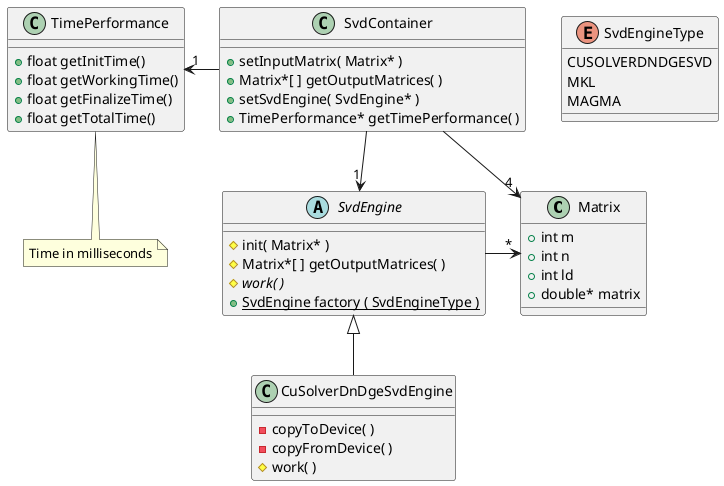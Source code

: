 @startuml diagrammaSVD

class Matrix{
    + int m
    + int n
    + int ld
    + double* matrix
}

abstract class SvdEngine{
    # init( Matrix* )
    # Matrix*[ ] getOutputMatrices( )
    {abstract} # work( )
    {static} + SvdEngine factory ( SvdEngineType )
}

enum SvdEngineType{
        CUSOLVERDNDGESVD
        MKL
        MAGMA
}

class CuSolverDnDgeSvdEngine{
    - copyToDevice( )
    - copyFromDevice( )
    # work( )
}

class TimePerformance{
    + float getInitTime()
    + float getWorkingTime()
    + float getFinalizeTime()
    + float getTotalTime()
}

note bottom: Time in milliseconds

class SvdContainer{
    + setInputMatrix( Matrix* )
    + Matrix*[ ] getOutputMatrices( )
    + setSvdEngine( SvdEngine* )
    + TimePerformance* getTimePerformance( )
}

SvdContainer --> "4" Matrix 
SvdContainer --> "1" SvdEngine
TimePerformance "1" <- SvdContainer
SvdEngine -> "*" Matrix
SvdEngine <|-- CuSolverDnDgeSvdEngine

@enduml